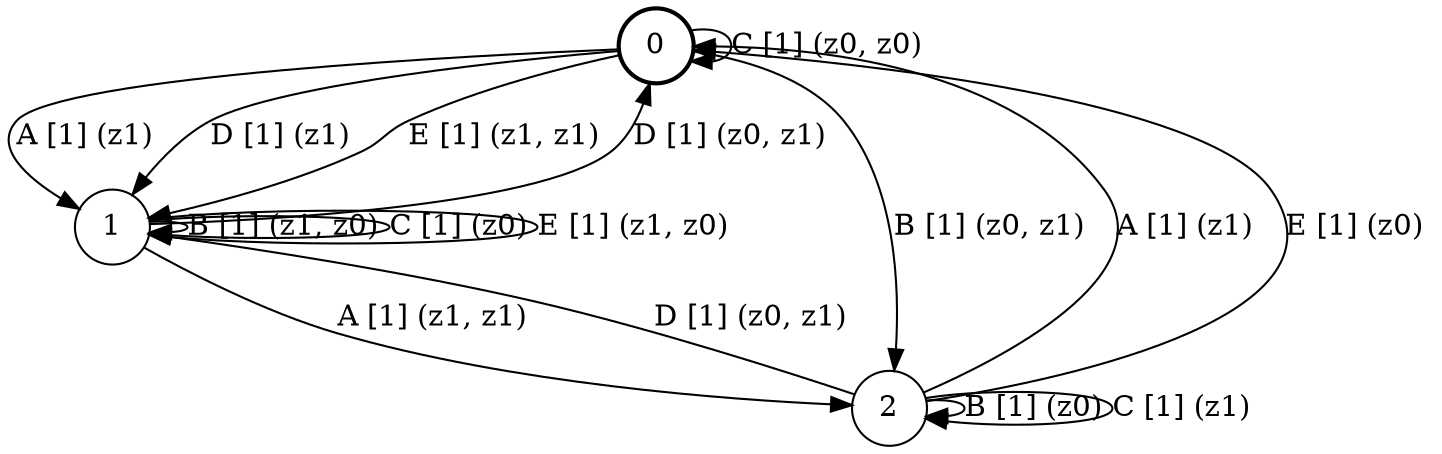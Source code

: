 # generated file, don't try to modify
# command: dot -Tpng <filename> > tree.png
digraph Automaton {
    node [shape = circle];
    0 [style = "bold"];
    0 -> 1 [label = "A [1] (z1) "];
    0 -> 2 [label = "B [1] (z0, z1) "];
    0 -> 0 [label = "C [1] (z0, z0) "];
    0 -> 1 [label = "D [1] (z1) "];
    0 -> 1 [label = "E [1] (z1, z1) "];
    1 -> 2 [label = "A [1] (z1, z1) "];
    1 -> 1 [label = "B [1] (z1, z0) "];
    1 -> 1 [label = "C [1] (z0) "];
    1 -> 0 [label = "D [1] (z0, z1) "];
    1 -> 1 [label = "E [1] (z1, z0) "];
    2 -> 0 [label = "A [1] (z1) "];
    2 -> 2 [label = "B [1] (z0) "];
    2 -> 2 [label = "C [1] (z1) "];
    2 -> 1 [label = "D [1] (z0, z1) "];
    2 -> 0 [label = "E [1] (z0) "];
}
